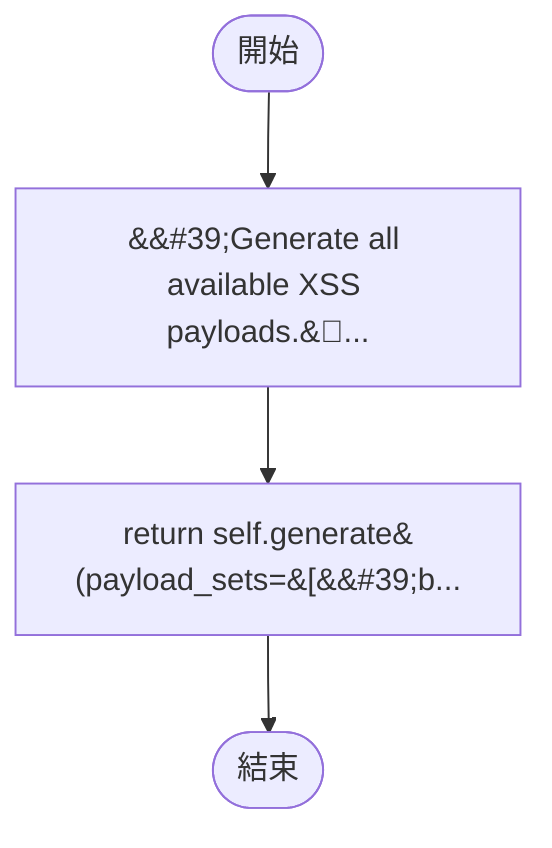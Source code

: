 flowchart TB
    n1([開始])
    n2([結束])
    n3[&amp;&#35;39;Generate all available XSS payloads.&amp;&#3...]
    n4[return self.generate&#40;payload_sets=&#91;&amp;&#35;39;b...]
    n1 --> n3
    n3 --> n4
    n4 --> n2